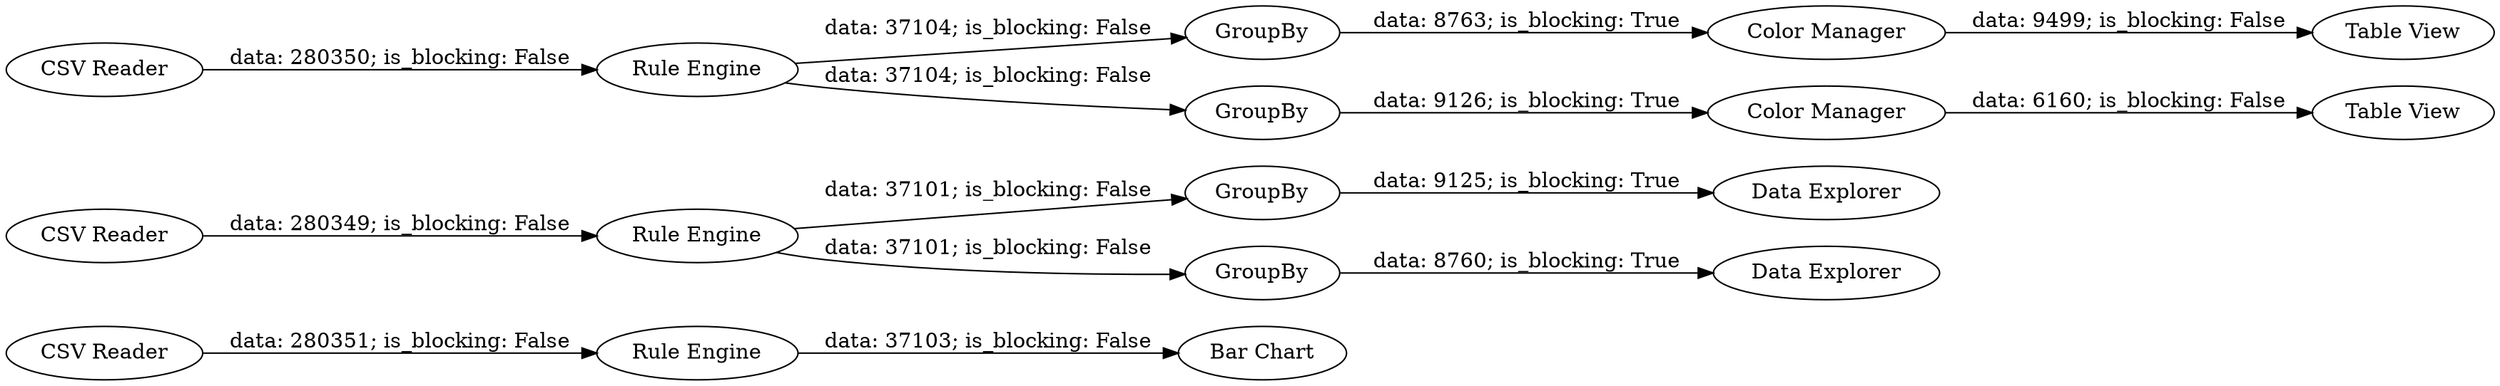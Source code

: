 digraph {
	"-5647448162372457268_53" [label="Bar Chart"]
	"-5647448162372457268_38" [label="CSV Reader"]
	"-5647448162372457268_41" [label="Data Explorer"]
	"-5647448162372457268_40" [label=GroupBy]
	"-5647448162372457268_44" [label=GroupBy]
	"-5647448162372457268_51" [label="CSV Reader"]
	"-5647448162372457268_46" [label="CSV Reader"]
	"-5647448162372457268_49" [label="Table View"]
	"-5647448162372457268_36" [label="Rule Engine"]
	"-5647448162372457268_43" [label="Rule Engine"]
	"-5647448162372457268_42" [label="Data Explorer"]
	"-5647448162372457268_48" [label="Color Manager"]
	"-5647448162372457268_52" [label="Rule Engine"]
	"-5647448162372457268_37" [label=GroupBy]
	"-5647448162372457268_50" [label="Table View"]
	"-5647448162372457268_45" [label=GroupBy]
	"-5647448162372457268_47" [label="Color Manager"]
	"-5647448162372457268_52" -> "-5647448162372457268_53" [label="data: 37103; is_blocking: False"]
	"-5647448162372457268_43" -> "-5647448162372457268_45" [label="data: 37104; is_blocking: False"]
	"-5647448162372457268_43" -> "-5647448162372457268_44" [label="data: 37104; is_blocking: False"]
	"-5647448162372457268_45" -> "-5647448162372457268_48" [label="data: 9126; is_blocking: True"]
	"-5647448162372457268_48" -> "-5647448162372457268_50" [label="data: 6160; is_blocking: False"]
	"-5647448162372457268_40" -> "-5647448162372457268_42" [label="data: 9125; is_blocking: True"]
	"-5647448162372457268_46" -> "-5647448162372457268_43" [label="data: 280350; is_blocking: False"]
	"-5647448162372457268_38" -> "-5647448162372457268_36" [label="data: 280349; is_blocking: False"]
	"-5647448162372457268_51" -> "-5647448162372457268_52" [label="data: 280351; is_blocking: False"]
	"-5647448162372457268_44" -> "-5647448162372457268_47" [label="data: 8763; is_blocking: True"]
	"-5647448162372457268_37" -> "-5647448162372457268_41" [label="data: 8760; is_blocking: True"]
	"-5647448162372457268_47" -> "-5647448162372457268_49" [label="data: 9499; is_blocking: False"]
	"-5647448162372457268_36" -> "-5647448162372457268_37" [label="data: 37101; is_blocking: False"]
	"-5647448162372457268_36" -> "-5647448162372457268_40" [label="data: 37101; is_blocking: False"]
	rankdir=LR
}
